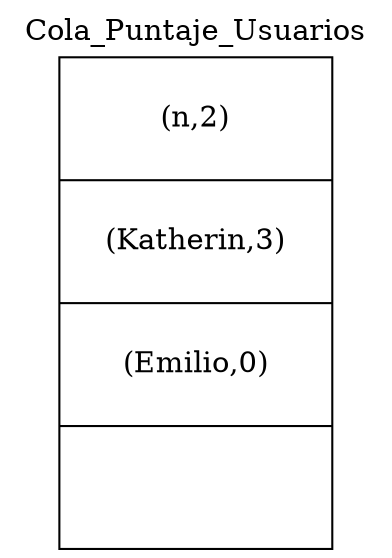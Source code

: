 digraph cola_puntajes{
 label=Cola_Puntaje_Usuarios; 
 labelloc=t; 
node[margin=0.3 fontcolor=black shape=record];

cola1[
label="{
(n,2)| 
(Katherin,3)| 
(Emilio,0)| 
}" 
]; 
}